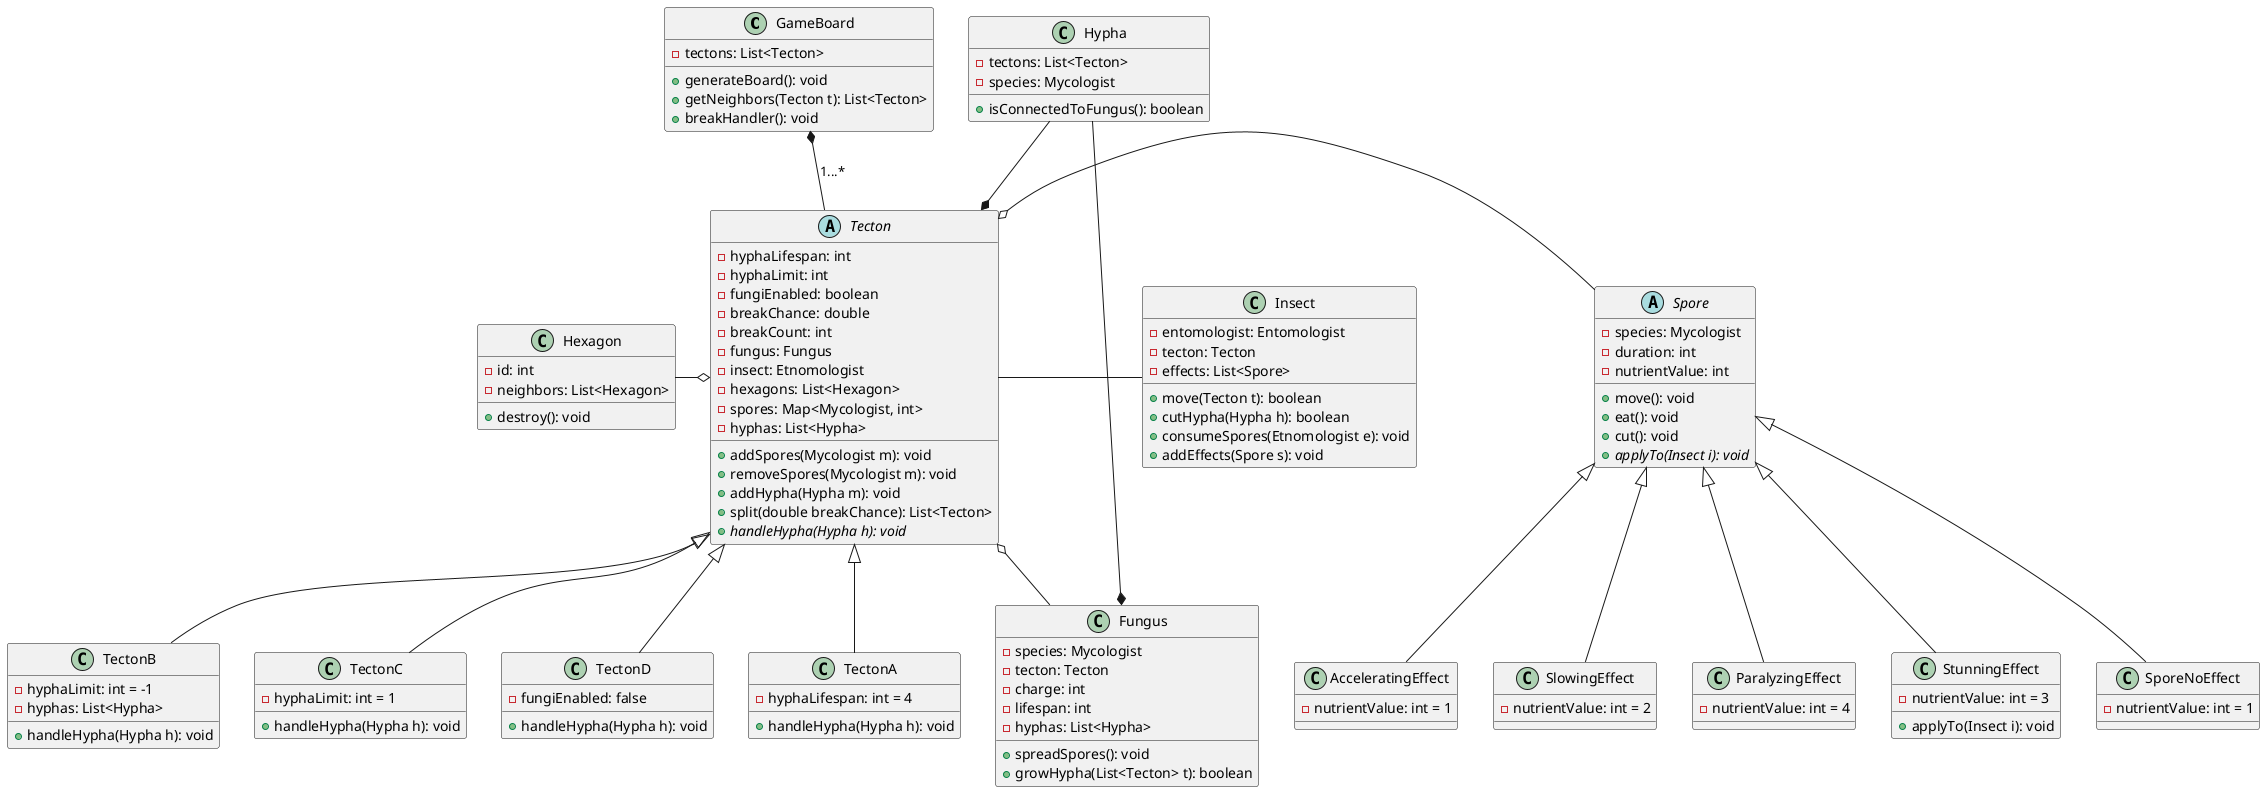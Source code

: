 
' AMIT LEADUNK: EZEKET A JAVÍTÁSOKAT KÉRTE A SALVI
@startuml ClassDiagStage4

' class Game {
'   - map: GameBoard
'   - players: List<Player>
'   - currTurn: int
'   - totalTurns: int
'   - currentPlayer: Player
'   ' Initeli a tektonokat és a hexagonokat
'   + initBoard(): void
'   ' Initeli a játéklogikát és a játékosokat. 
'   + initGame(): boolean
'   + startGame(): void
'   + addPlayer(Player p): boolean
'   + removePlayer(Player p): boolean
'   + nextTurn(): void
'   + endGame(): void
' }

class GameBoard {
  - tectons: List<Tecton>
  + generateBoard(): void
  + getNeighbors(Tecton t): List<Tecton>
  ' Kezeli a tekton töréseket
  + breakHandler(): void
}

abstract class Tecton {
    ' Meddig él meg a fonal
  - hyphaLifespan: int
  - hyphaLimit: int 
  - fungiEnabled: boolean
  ' Tötésnél változnak ezek az attribek. GB.BreakHandler kezeli VALAHOGY
  - breakChance: double
  - breakCount: int
  - fungus: Fungus
  - insect: Etnomologist
  - hexagons: List<Hexagon>
  ' Kinek mennyi spórája van a tektonon, mindenki csak a sajátjából növeszthet fungust.
  - spores: Map<Mycologist, int>
' A hypha tudja magáról, hogy ő kinek a fonala
  - hyphas: List<Hypha>
  + addSpores(Mycologist m): void
  + removeSpores(Mycologist m): void
  ' Accept hypha ként működik
  + addHypha(Hypha m): void
  + split(double breakChance): List<Tecton>
  {abstract} + handleHypha(Hypha h): void
}

class Hexagon {
  - id: int
  - neighbors: List<Hexagon>
  + destroy(): void
}

class TectonA extends Tecton {
  ' 4 kör után a fonalak felszívódnak
  - hyphaLifespan: int = 4
  + handleHypha(Hypha h): void
}
class TectonB extends Tecton{
  ' Végtelen mennyiségű fonal mehet keresztül a tektonon
  - hyphaLimit: int = -1 
  - hyphas: List<Hypha>
  + handleHypha(Hypha h): void
}
class TectonC extends Tecton{
  ' Csak egyfajta fonal nőhet 
  - hyphaLimit: int = 1 
  + handleHypha(Hypha h): void
}
class TectonD extends Tecton{
  ' Nem helyezhető gomba a mezőre
  - fungiEnabled: false
  + handleHypha(Hypha h): void
}

' abstract class Player {
'   - name: String
'   - score: int
'   - actionsPerTurn: int
'   - remainingActions: int
' '  + performAction(): void
'   {abstract} + calculateScore(): int
' }

' Player type 1
' class Mycologist extends Player {
'   - mushrooms: List<Fungus>
'   + placeFungus(Tecton t)
' }

class Fungus {
  - species: Mycologist
  - tecton: Tecton
  - charge: int 
  - lifespan: int 
  - hyphas: List<Hypha>
  ' Környező mezőkre spredel, tehát a tecton közvetlen szomszédaira feltéve ha nincs 3 charge 
  + spreadSpores(): void
  + growHypha(List<Tecton> t): boolean
}

class Hypha {
  - tectons: List<Tecton>
  - species: Mycologist
  ' Lefuttatjuk az elszakadt gomba két végére és megtudjuk melyik nincs gombatesthez kötve 
  + isConnectedToFungus(): boolean
}

abstract class Spore {
  - species: Mycologist
  - duration: int
  - nutrientValue: int
  + move(): void
  + eat(): void
  + cut(): void
  {abstract} + applyTo(Insect i): void
}

class SporeNoEffect extends Spore {
  - nutrientValue: int = 1
}

class AcceleratingEffect extends Spore {
  - nutrientValue: int = 1
}

class SlowingEffect extends Spore {
  - nutrientValue: int = 2
}

class ParalyzingEffect extends Spore {
  - nutrientValue: int = 4
}

class StunningEffect extends Spore {
  - nutrientValue: int = 3
  + applyTo(Insect i): void
}

' Player type 2
' class Entomologist extends Player {
'   # insect: Insect
' }

class Insect {
  - entomologist: Entomologist
  - tecton: Tecton
  - effects: List<Spore>
  + move(Tecton t): boolean
  + cutHypha(Hypha h): boolean
  + consumeSpores(Etnomologist e): void  
  ' Hozzáadja az effect listához az effected és modifikálja az insect attribeket.
  + addEffects(Spore s): void
}

' Relationships
'Game *-- GameBoard: 1
'Game o--  Player: 4..8
GameBoard *--  Tecton: 1...*

' Mycologist o--  Fungus
' Entomologist o--  Insect: 1

Hypha -d-* Tecton
'Hypha -- Mycologist

'Insect o-- ISpore 

Tecton o--  Fungus
Tecton o-r- Spore
Tecton -r- Insect

Tecton o-l- Hexagon

Fungus *-u- Hypha
@enduml
